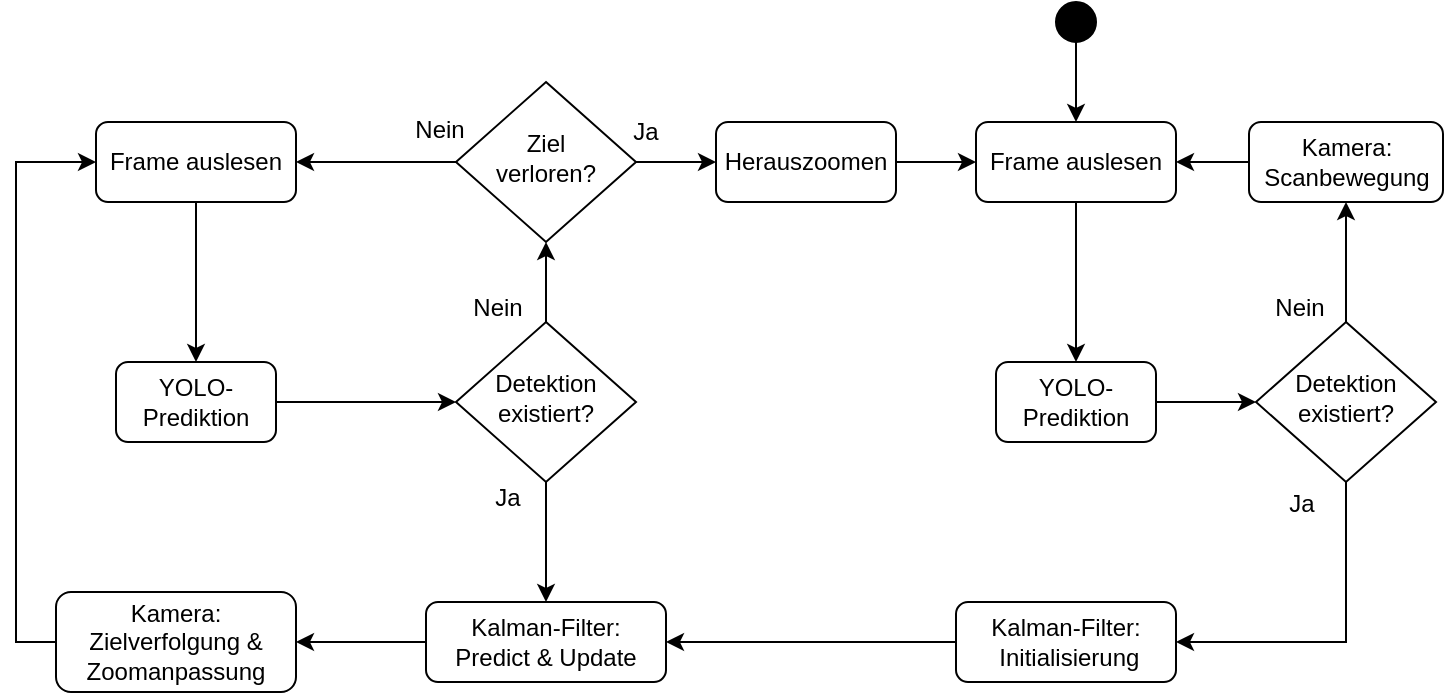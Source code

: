 <mxfile version="21.7.2" type="device">
  <diagram id="C5RBs43oDa-KdzZeNtuy" name="Page-1">
    <mxGraphModel dx="769" dy="461" grid="1" gridSize="10" guides="1" tooltips="1" connect="1" arrows="1" fold="1" page="1" pageScale="1" pageWidth="827" pageHeight="1169" math="0" shadow="0">
      <root>
        <mxCell id="WIyWlLk6GJQsqaUBKTNV-0" />
        <mxCell id="WIyWlLk6GJQsqaUBKTNV-1" parent="WIyWlLk6GJQsqaUBKTNV-0" />
        <mxCell id="2xwgb1EozpXS6aYUJQgE-56" style="edgeStyle=orthogonalEdgeStyle;rounded=0;orthogonalLoop=1;jettySize=auto;html=1;exitX=0.5;exitY=1;exitDx=0;exitDy=0;entryX=0.5;entryY=0;entryDx=0;entryDy=0;" edge="1" parent="WIyWlLk6GJQsqaUBKTNV-1" source="WIyWlLk6GJQsqaUBKTNV-3" target="2xwgb1EozpXS6aYUJQgE-9">
          <mxGeometry relative="1" as="geometry" />
        </mxCell>
        <mxCell id="WIyWlLk6GJQsqaUBKTNV-3" value="Frame auslesen" style="rounded=1;whiteSpace=wrap;html=1;fontSize=12;glass=0;strokeWidth=1;shadow=0;" parent="WIyWlLk6GJQsqaUBKTNV-1" vertex="1">
          <mxGeometry x="550" y="400" width="100" height="40" as="geometry" />
        </mxCell>
        <mxCell id="2xwgb1EozpXS6aYUJQgE-54" style="edgeStyle=orthogonalEdgeStyle;rounded=0;orthogonalLoop=1;jettySize=auto;html=1;exitX=0.5;exitY=0;exitDx=0;exitDy=0;entryX=0.5;entryY=1;entryDx=0;entryDy=0;" edge="1" parent="WIyWlLk6GJQsqaUBKTNV-1" source="WIyWlLk6GJQsqaUBKTNV-6" target="WIyWlLk6GJQsqaUBKTNV-7">
          <mxGeometry relative="1" as="geometry" />
        </mxCell>
        <mxCell id="WIyWlLk6GJQsqaUBKTNV-6" value="&lt;div&gt;Detektion &lt;br&gt;&lt;/div&gt;&lt;div&gt;existiert?&lt;br&gt;&lt;/div&gt;" style="rhombus;whiteSpace=wrap;html=1;shadow=0;fontFamily=Helvetica;fontSize=12;align=center;strokeWidth=1;spacing=6;spacingTop=-4;" parent="WIyWlLk6GJQsqaUBKTNV-1" vertex="1">
          <mxGeometry x="690" y="500" width="90" height="80" as="geometry" />
        </mxCell>
        <mxCell id="2xwgb1EozpXS6aYUJQgE-55" style="edgeStyle=orthogonalEdgeStyle;rounded=0;orthogonalLoop=1;jettySize=auto;html=1;exitX=0;exitY=0.5;exitDx=0;exitDy=0;entryX=1;entryY=0.5;entryDx=0;entryDy=0;" edge="1" parent="WIyWlLk6GJQsqaUBKTNV-1" source="WIyWlLk6GJQsqaUBKTNV-7" target="WIyWlLk6GJQsqaUBKTNV-3">
          <mxGeometry relative="1" as="geometry" />
        </mxCell>
        <mxCell id="WIyWlLk6GJQsqaUBKTNV-7" value="&lt;div&gt;Kamera:&lt;/div&gt;&lt;div&gt;Scanbewegung&lt;br&gt;&lt;/div&gt;" style="rounded=1;whiteSpace=wrap;html=1;fontSize=12;glass=0;strokeWidth=1;shadow=0;" parent="WIyWlLk6GJQsqaUBKTNV-1" vertex="1">
          <mxGeometry x="686.5" y="400" width="97" height="40" as="geometry" />
        </mxCell>
        <mxCell id="2xwgb1EozpXS6aYUJQgE-57" style="edgeStyle=orthogonalEdgeStyle;rounded=0;orthogonalLoop=1;jettySize=auto;html=1;exitX=1;exitY=0.5;exitDx=0;exitDy=0;entryX=0;entryY=0.5;entryDx=0;entryDy=0;" edge="1" parent="WIyWlLk6GJQsqaUBKTNV-1" source="2xwgb1EozpXS6aYUJQgE-9" target="WIyWlLk6GJQsqaUBKTNV-6">
          <mxGeometry relative="1" as="geometry" />
        </mxCell>
        <mxCell id="2xwgb1EozpXS6aYUJQgE-9" value="YOLO-Prediktion" style="rounded=1;whiteSpace=wrap;html=1;fontSize=12;glass=0;strokeWidth=1;shadow=0;" vertex="1" parent="WIyWlLk6GJQsqaUBKTNV-1">
          <mxGeometry x="560" y="520" width="80" height="40" as="geometry" />
        </mxCell>
        <mxCell id="2xwgb1EozpXS6aYUJQgE-38" value="" style="edgeStyle=orthogonalEdgeStyle;rounded=0;orthogonalLoop=1;jettySize=auto;html=1;" edge="1" parent="WIyWlLk6GJQsqaUBKTNV-1" source="2xwgb1EozpXS6aYUJQgE-13" target="2xwgb1EozpXS6aYUJQgE-20">
          <mxGeometry relative="1" as="geometry" />
        </mxCell>
        <mxCell id="2xwgb1EozpXS6aYUJQgE-13" value="Frame auslesen" style="rounded=1;whiteSpace=wrap;html=1;fontSize=12;glass=0;strokeWidth=1;shadow=0;" vertex="1" parent="WIyWlLk6GJQsqaUBKTNV-1">
          <mxGeometry x="110" y="400" width="100" height="40" as="geometry" />
        </mxCell>
        <mxCell id="2xwgb1EozpXS6aYUJQgE-14" value="&lt;div&gt;Detektion &lt;br&gt;&lt;/div&gt;&lt;div&gt;existiert?&lt;br&gt;&lt;/div&gt;" style="rhombus;whiteSpace=wrap;html=1;shadow=0;fontFamily=Helvetica;fontSize=12;align=center;strokeWidth=1;spacing=6;spacingTop=-4;" vertex="1" parent="WIyWlLk6GJQsqaUBKTNV-1">
          <mxGeometry x="290" y="500" width="90" height="80" as="geometry" />
        </mxCell>
        <mxCell id="2xwgb1EozpXS6aYUJQgE-39" value="" style="edgeStyle=orthogonalEdgeStyle;rounded=0;orthogonalLoop=1;jettySize=auto;html=1;" edge="1" parent="WIyWlLk6GJQsqaUBKTNV-1" source="2xwgb1EozpXS6aYUJQgE-20" target="2xwgb1EozpXS6aYUJQgE-14">
          <mxGeometry relative="1" as="geometry" />
        </mxCell>
        <mxCell id="2xwgb1EozpXS6aYUJQgE-20" value="YOLO-Prediktion" style="rounded=1;whiteSpace=wrap;html=1;fontSize=12;glass=0;strokeWidth=1;shadow=0;" vertex="1" parent="WIyWlLk6GJQsqaUBKTNV-1">
          <mxGeometry x="120" y="520" width="80" height="40" as="geometry" />
        </mxCell>
        <mxCell id="2xwgb1EozpXS6aYUJQgE-77" value="" style="edgeStyle=orthogonalEdgeStyle;rounded=0;orthogonalLoop=1;jettySize=auto;html=1;" edge="1" parent="WIyWlLk6GJQsqaUBKTNV-1" source="2xwgb1EozpXS6aYUJQgE-30" target="2xwgb1EozpXS6aYUJQgE-76">
          <mxGeometry relative="1" as="geometry" />
        </mxCell>
        <mxCell id="2xwgb1EozpXS6aYUJQgE-30" value="&lt;div&gt;Ziel&lt;br&gt;&lt;/div&gt;&lt;div&gt;verloren?&lt;br&gt;&lt;/div&gt;" style="rhombus;whiteSpace=wrap;html=1;shadow=0;fontFamily=Helvetica;fontSize=12;align=center;strokeWidth=1;spacing=6;spacingTop=-4;" vertex="1" parent="WIyWlLk6GJQsqaUBKTNV-1">
          <mxGeometry x="290" y="380" width="90" height="80" as="geometry" />
        </mxCell>
        <mxCell id="2xwgb1EozpXS6aYUJQgE-36" value="" style="edgeStyle=orthogonalEdgeStyle;rounded=0;orthogonalLoop=1;jettySize=auto;html=1;" edge="1" parent="WIyWlLk6GJQsqaUBKTNV-1" source="2xwgb1EozpXS6aYUJQgE-32" target="2xwgb1EozpXS6aYUJQgE-34">
          <mxGeometry relative="1" as="geometry" />
        </mxCell>
        <mxCell id="2xwgb1EozpXS6aYUJQgE-32" value="&lt;div&gt;Kalman-Filter:&lt;/div&gt;&lt;div&gt;Predict &amp;amp; Update&lt;br&gt;&lt;/div&gt;" style="rounded=1;whiteSpace=wrap;html=1;fontSize=12;glass=0;strokeWidth=1;shadow=0;" vertex="1" parent="WIyWlLk6GJQsqaUBKTNV-1">
          <mxGeometry x="275" y="640" width="120" height="40" as="geometry" />
        </mxCell>
        <mxCell id="2xwgb1EozpXS6aYUJQgE-48" style="edgeStyle=orthogonalEdgeStyle;rounded=0;orthogonalLoop=1;jettySize=auto;html=1;exitX=0;exitY=0.5;exitDx=0;exitDy=0;entryX=0;entryY=0.5;entryDx=0;entryDy=0;" edge="1" parent="WIyWlLk6GJQsqaUBKTNV-1" source="2xwgb1EozpXS6aYUJQgE-34" target="2xwgb1EozpXS6aYUJQgE-13">
          <mxGeometry relative="1" as="geometry" />
        </mxCell>
        <mxCell id="2xwgb1EozpXS6aYUJQgE-34" value="Kamera: Zielverfolgung &amp;amp; Zoomanpassung" style="rounded=1;whiteSpace=wrap;html=1;fontSize=12;glass=0;strokeWidth=1;shadow=0;" vertex="1" parent="WIyWlLk6GJQsqaUBKTNV-1">
          <mxGeometry x="90" y="635" width="120" height="50" as="geometry" />
        </mxCell>
        <mxCell id="2xwgb1EozpXS6aYUJQgE-49" value="" style="endArrow=classic;html=1;rounded=0;entryX=0.5;entryY=1;entryDx=0;entryDy=0;exitX=0.5;exitY=0;exitDx=0;exitDy=0;" edge="1" parent="WIyWlLk6GJQsqaUBKTNV-1" source="2xwgb1EozpXS6aYUJQgE-14" target="2xwgb1EozpXS6aYUJQgE-30">
          <mxGeometry width="50" height="50" relative="1" as="geometry">
            <mxPoint x="440" y="580" as="sourcePoint" />
            <mxPoint x="490" y="530" as="targetPoint" />
          </mxGeometry>
        </mxCell>
        <mxCell id="2xwgb1EozpXS6aYUJQgE-50" value="" style="endArrow=classic;html=1;rounded=0;exitX=0.5;exitY=1;exitDx=0;exitDy=0;entryX=0.5;entryY=0;entryDx=0;entryDy=0;" edge="1" parent="WIyWlLk6GJQsqaUBKTNV-1" source="2xwgb1EozpXS6aYUJQgE-14" target="2xwgb1EozpXS6aYUJQgE-32">
          <mxGeometry width="50" height="50" relative="1" as="geometry">
            <mxPoint x="440" y="580" as="sourcePoint" />
            <mxPoint x="490" y="530" as="targetPoint" />
          </mxGeometry>
        </mxCell>
        <mxCell id="2xwgb1EozpXS6aYUJQgE-51" value="" style="endArrow=classic;html=1;rounded=0;entryX=1;entryY=0.5;entryDx=0;entryDy=0;exitX=0;exitY=0.5;exitDx=0;exitDy=0;" edge="1" parent="WIyWlLk6GJQsqaUBKTNV-1" source="2xwgb1EozpXS6aYUJQgE-30" target="2xwgb1EozpXS6aYUJQgE-13">
          <mxGeometry width="50" height="50" relative="1" as="geometry">
            <mxPoint x="440" y="580" as="sourcePoint" />
            <mxPoint x="490" y="530" as="targetPoint" />
          </mxGeometry>
        </mxCell>
        <mxCell id="2xwgb1EozpXS6aYUJQgE-52" style="edgeStyle=orthogonalEdgeStyle;rounded=0;orthogonalLoop=1;jettySize=auto;html=1;exitX=0.5;exitY=1;exitDx=0;exitDy=0;" edge="1" parent="WIyWlLk6GJQsqaUBKTNV-1" source="2xwgb1EozpXS6aYUJQgE-9" target="2xwgb1EozpXS6aYUJQgE-9">
          <mxGeometry relative="1" as="geometry" />
        </mxCell>
        <mxCell id="2xwgb1EozpXS6aYUJQgE-59" value="Ja" style="text;html=1;strokeColor=none;fillColor=none;align=center;verticalAlign=middle;whiteSpace=wrap;rounded=0;" vertex="1" parent="WIyWlLk6GJQsqaUBKTNV-1">
          <mxGeometry x="355" y="390" width="60" height="30" as="geometry" />
        </mxCell>
        <mxCell id="2xwgb1EozpXS6aYUJQgE-60" value="Nein" style="text;html=1;strokeColor=none;fillColor=none;align=center;verticalAlign=middle;whiteSpace=wrap;rounded=0;" vertex="1" parent="WIyWlLk6GJQsqaUBKTNV-1">
          <mxGeometry x="252" y="389" width="60" height="30" as="geometry" />
        </mxCell>
        <mxCell id="2xwgb1EozpXS6aYUJQgE-61" value="Nein" style="text;html=1;strokeColor=none;fillColor=none;align=center;verticalAlign=middle;whiteSpace=wrap;rounded=0;" vertex="1" parent="WIyWlLk6GJQsqaUBKTNV-1">
          <mxGeometry x="281" y="478" width="60" height="30" as="geometry" />
        </mxCell>
        <mxCell id="2xwgb1EozpXS6aYUJQgE-62" value="Ja" style="text;html=1;strokeColor=none;fillColor=none;align=center;verticalAlign=middle;whiteSpace=wrap;rounded=0;" vertex="1" parent="WIyWlLk6GJQsqaUBKTNV-1">
          <mxGeometry x="683" y="576" width="60" height="30" as="geometry" />
        </mxCell>
        <mxCell id="2xwgb1EozpXS6aYUJQgE-64" value="Nein" style="text;html=1;strokeColor=none;fillColor=none;align=center;verticalAlign=middle;whiteSpace=wrap;rounded=0;" vertex="1" parent="WIyWlLk6GJQsqaUBKTNV-1">
          <mxGeometry x="682" y="478" width="60" height="30" as="geometry" />
        </mxCell>
        <mxCell id="2xwgb1EozpXS6aYUJQgE-65" value="Ja" style="text;html=1;strokeColor=none;fillColor=none;align=center;verticalAlign=middle;whiteSpace=wrap;rounded=0;" vertex="1" parent="WIyWlLk6GJQsqaUBKTNV-1">
          <mxGeometry x="286" y="573" width="60" height="30" as="geometry" />
        </mxCell>
        <mxCell id="2xwgb1EozpXS6aYUJQgE-66" style="edgeStyle=orthogonalEdgeStyle;rounded=0;orthogonalLoop=1;jettySize=auto;html=1;exitX=0.5;exitY=1;exitDx=0;exitDy=0;" edge="1" parent="WIyWlLk6GJQsqaUBKTNV-1" source="2xwgb1EozpXS6aYUJQgE-61" target="2xwgb1EozpXS6aYUJQgE-61">
          <mxGeometry relative="1" as="geometry" />
        </mxCell>
        <mxCell id="2xwgb1EozpXS6aYUJQgE-67" value="" style="ellipse;whiteSpace=wrap;html=1;aspect=fixed;strokeColor=default;fillColor=#000000;fillStyle=solid;gradientColor=none;gradientDirection=radial;" vertex="1" parent="WIyWlLk6GJQsqaUBKTNV-1">
          <mxGeometry x="590" y="340" width="20" height="20" as="geometry" />
        </mxCell>
        <mxCell id="2xwgb1EozpXS6aYUJQgE-70" value="" style="endArrow=classic;html=1;rounded=0;exitX=0.5;exitY=1;exitDx=0;exitDy=0;" edge="1" parent="WIyWlLk6GJQsqaUBKTNV-1" source="2xwgb1EozpXS6aYUJQgE-67" target="WIyWlLk6GJQsqaUBKTNV-3">
          <mxGeometry width="50" height="50" relative="1" as="geometry">
            <mxPoint x="380" y="560" as="sourcePoint" />
            <mxPoint x="430" y="510" as="targetPoint" />
          </mxGeometry>
        </mxCell>
        <mxCell id="2xwgb1EozpXS6aYUJQgE-78" value="" style="edgeStyle=orthogonalEdgeStyle;rounded=0;orthogonalLoop=1;jettySize=auto;html=1;" edge="1" parent="WIyWlLk6GJQsqaUBKTNV-1" source="2xwgb1EozpXS6aYUJQgE-76" target="WIyWlLk6GJQsqaUBKTNV-3">
          <mxGeometry relative="1" as="geometry" />
        </mxCell>
        <mxCell id="2xwgb1EozpXS6aYUJQgE-76" value="Herauszoomen" style="rounded=1;whiteSpace=wrap;html=1;fontSize=12;glass=0;strokeWidth=1;shadow=0;" vertex="1" parent="WIyWlLk6GJQsqaUBKTNV-1">
          <mxGeometry x="420" y="400" width="90" height="40" as="geometry" />
        </mxCell>
        <mxCell id="2xwgb1EozpXS6aYUJQgE-79" value="&lt;div&gt;Kalman-Filter:&lt;/div&gt;&lt;div&gt;&amp;nbsp;Initialisierung&lt;/div&gt;" style="rounded=1;whiteSpace=wrap;html=1;fontSize=12;glass=0;strokeWidth=1;shadow=0;" vertex="1" parent="WIyWlLk6GJQsqaUBKTNV-1">
          <mxGeometry x="540" y="640" width="110" height="40" as="geometry" />
        </mxCell>
        <mxCell id="2xwgb1EozpXS6aYUJQgE-82" value="" style="endArrow=classic;html=1;rounded=0;exitX=0.5;exitY=1;exitDx=0;exitDy=0;entryX=1;entryY=0.5;entryDx=0;entryDy=0;" edge="1" parent="WIyWlLk6GJQsqaUBKTNV-1" source="WIyWlLk6GJQsqaUBKTNV-6" target="2xwgb1EozpXS6aYUJQgE-79">
          <mxGeometry width="50" height="50" relative="1" as="geometry">
            <mxPoint x="400" y="550" as="sourcePoint" />
            <mxPoint x="450" y="500" as="targetPoint" />
            <Array as="points">
              <mxPoint x="735" y="660" />
            </Array>
          </mxGeometry>
        </mxCell>
        <mxCell id="2xwgb1EozpXS6aYUJQgE-83" value="" style="endArrow=classic;html=1;rounded=0;exitX=0;exitY=0.5;exitDx=0;exitDy=0;entryX=1;entryY=0.5;entryDx=0;entryDy=0;" edge="1" parent="WIyWlLk6GJQsqaUBKTNV-1" source="2xwgb1EozpXS6aYUJQgE-79" target="2xwgb1EozpXS6aYUJQgE-32">
          <mxGeometry width="50" height="50" relative="1" as="geometry">
            <mxPoint x="400" y="550" as="sourcePoint" />
            <mxPoint x="450" y="500" as="targetPoint" />
          </mxGeometry>
        </mxCell>
      </root>
    </mxGraphModel>
  </diagram>
</mxfile>
